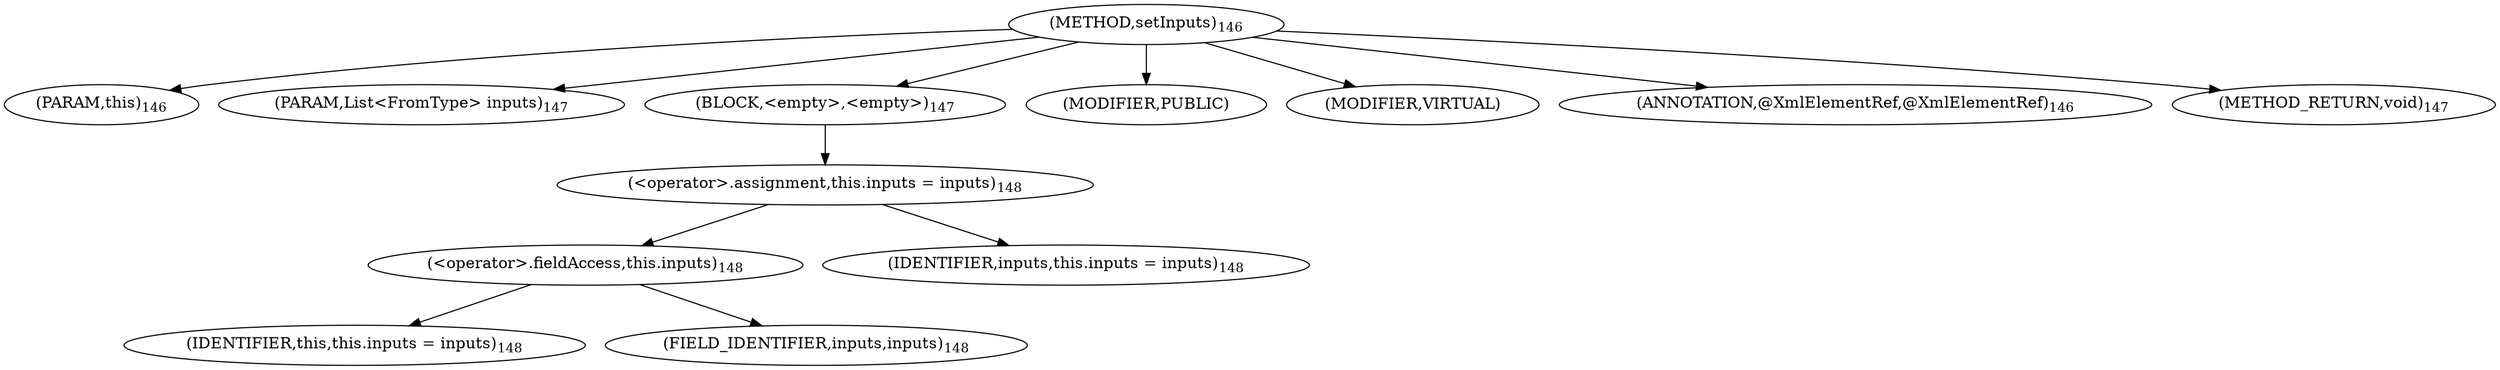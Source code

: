 digraph "setInputs" {  
"371" [label = <(METHOD,setInputs)<SUB>146</SUB>> ]
"25" [label = <(PARAM,this)<SUB>146</SUB>> ]
"372" [label = <(PARAM,List&lt;FromType&gt; inputs)<SUB>147</SUB>> ]
"373" [label = <(BLOCK,&lt;empty&gt;,&lt;empty&gt;)<SUB>147</SUB>> ]
"374" [label = <(&lt;operator&gt;.assignment,this.inputs = inputs)<SUB>148</SUB>> ]
"375" [label = <(&lt;operator&gt;.fieldAccess,this.inputs)<SUB>148</SUB>> ]
"24" [label = <(IDENTIFIER,this,this.inputs = inputs)<SUB>148</SUB>> ]
"376" [label = <(FIELD_IDENTIFIER,inputs,inputs)<SUB>148</SUB>> ]
"377" [label = <(IDENTIFIER,inputs,this.inputs = inputs)<SUB>148</SUB>> ]
"378" [label = <(MODIFIER,PUBLIC)> ]
"379" [label = <(MODIFIER,VIRTUAL)> ]
"380" [label = <(ANNOTATION,@XmlElementRef,@XmlElementRef)<SUB>146</SUB>> ]
"381" [label = <(METHOD_RETURN,void)<SUB>147</SUB>> ]
  "371" -> "25" 
  "371" -> "372" 
  "371" -> "373" 
  "371" -> "378" 
  "371" -> "379" 
  "371" -> "380" 
  "371" -> "381" 
  "373" -> "374" 
  "374" -> "375" 
  "374" -> "377" 
  "375" -> "24" 
  "375" -> "376" 
}
